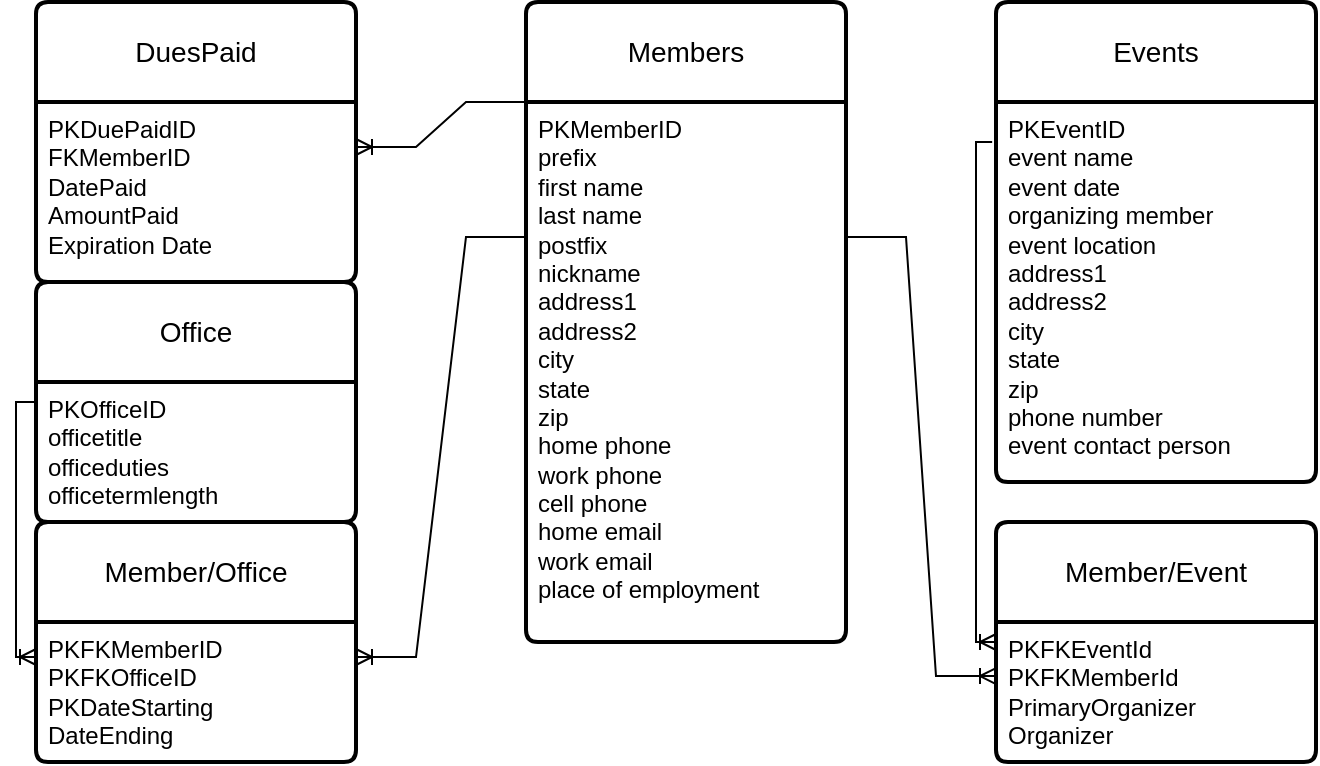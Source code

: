 <mxfile version="22.1.7" type="github">
  <diagram name="Page-1" id="FXeO4-l4MFVOSq7TSRmn">
    <mxGraphModel dx="1434" dy="828" grid="1" gridSize="10" guides="1" tooltips="1" connect="1" arrows="1" fold="1" page="1" pageScale="1" pageWidth="850" pageHeight="1100" math="0" shadow="0">
      <root>
        <mxCell id="0" />
        <mxCell id="1" parent="0" />
        <mxCell id="OnnQ_QZgqg8r0NVIEqdZ-1" value="DuesPaid" style="swimlane;childLayout=stackLayout;horizontal=1;startSize=50;horizontalStack=0;rounded=1;fontSize=14;fontStyle=0;strokeWidth=2;resizeParent=0;resizeLast=1;shadow=0;dashed=0;align=center;arcSize=4;whiteSpace=wrap;html=1;" vertex="1" parent="1">
          <mxGeometry x="100" y="170" width="160" height="140" as="geometry" />
        </mxCell>
        <mxCell id="OnnQ_QZgqg8r0NVIEqdZ-2" value="PKDuePaidID&lt;br&gt;FKMemberID&lt;br&gt;DatePaid&lt;br&gt;AmountPaid&lt;br&gt;Expiration Date" style="align=left;strokeColor=none;fillColor=none;spacingLeft=4;fontSize=12;verticalAlign=top;resizable=0;rotatable=0;part=1;html=1;" vertex="1" parent="OnnQ_QZgqg8r0NVIEqdZ-1">
          <mxGeometry y="50" width="160" height="90" as="geometry" />
        </mxCell>
        <mxCell id="OnnQ_QZgqg8r0NVIEqdZ-3" value="Members" style="swimlane;childLayout=stackLayout;horizontal=1;startSize=50;horizontalStack=0;rounded=1;fontSize=14;fontStyle=0;strokeWidth=2;resizeParent=0;resizeLast=1;shadow=0;dashed=0;align=center;arcSize=4;whiteSpace=wrap;html=1;" vertex="1" parent="1">
          <mxGeometry x="345" y="170" width="160" height="320" as="geometry" />
        </mxCell>
        <mxCell id="OnnQ_QZgqg8r0NVIEqdZ-4" value="PKMemberID&lt;br&gt;prefix&lt;br&gt;first name&lt;br&gt;last name&lt;br&gt;postfix&lt;br&gt;nickname&lt;br&gt;address1&lt;br&gt;address2&lt;br&gt;city&lt;br&gt;state&lt;br&gt;zip&lt;br&gt;home phone&lt;br&gt;work phone&lt;br&gt;cell phone&lt;br&gt;home email&lt;br&gt;work email&lt;br&gt;place of employment" style="align=left;strokeColor=none;fillColor=none;spacingLeft=4;fontSize=12;verticalAlign=top;resizable=0;rotatable=0;part=1;html=1;" vertex="1" parent="OnnQ_QZgqg8r0NVIEqdZ-3">
          <mxGeometry y="50" width="160" height="270" as="geometry" />
        </mxCell>
        <mxCell id="OnnQ_QZgqg8r0NVIEqdZ-5" value="Events" style="swimlane;childLayout=stackLayout;horizontal=1;startSize=50;horizontalStack=0;rounded=1;fontSize=14;fontStyle=0;strokeWidth=2;resizeParent=0;resizeLast=1;shadow=0;dashed=0;align=center;arcSize=4;whiteSpace=wrap;html=1;" vertex="1" parent="1">
          <mxGeometry x="580" y="170" width="160" height="240" as="geometry" />
        </mxCell>
        <mxCell id="OnnQ_QZgqg8r0NVIEqdZ-6" value="PKEventID&lt;br&gt;event name&lt;br&gt;event date&lt;br&gt;organizing member&lt;br&gt;event location&lt;br&gt;address1&lt;br&gt;address2&lt;br&gt;city&lt;br&gt;state&lt;br&gt;zip&lt;br&gt;phone number&lt;br&gt;event contact person" style="align=left;strokeColor=none;fillColor=none;spacingLeft=4;fontSize=12;verticalAlign=top;resizable=0;rotatable=0;part=1;html=1;" vertex="1" parent="OnnQ_QZgqg8r0NVIEqdZ-5">
          <mxGeometry y="50" width="160" height="190" as="geometry" />
        </mxCell>
        <mxCell id="OnnQ_QZgqg8r0NVIEqdZ-7" value="Member/Event" style="swimlane;childLayout=stackLayout;horizontal=1;startSize=50;horizontalStack=0;rounded=1;fontSize=14;fontStyle=0;strokeWidth=2;resizeParent=0;resizeLast=1;shadow=0;dashed=0;align=center;arcSize=4;whiteSpace=wrap;html=1;" vertex="1" parent="1">
          <mxGeometry x="580" y="430" width="160" height="120" as="geometry" />
        </mxCell>
        <mxCell id="OnnQ_QZgqg8r0NVIEqdZ-8" value="PKFKEventId&lt;br&gt;PKFKMemberId&lt;br&gt;PrimaryOrganizer&lt;br&gt;Organizer" style="align=left;strokeColor=none;fillColor=none;spacingLeft=4;fontSize=12;verticalAlign=top;resizable=0;rotatable=0;part=1;html=1;" vertex="1" parent="OnnQ_QZgqg8r0NVIEqdZ-7">
          <mxGeometry y="50" width="160" height="70" as="geometry" />
        </mxCell>
        <mxCell id="OnnQ_QZgqg8r0NVIEqdZ-13" value="Member/Office" style="swimlane;childLayout=stackLayout;horizontal=1;startSize=50;horizontalStack=0;rounded=1;fontSize=14;fontStyle=0;strokeWidth=2;resizeParent=0;resizeLast=1;shadow=0;dashed=0;align=center;arcSize=4;whiteSpace=wrap;html=1;" vertex="1" parent="1">
          <mxGeometry x="100" y="430" width="160" height="120" as="geometry" />
        </mxCell>
        <mxCell id="OnnQ_QZgqg8r0NVIEqdZ-14" value="PKFKMemberID&lt;br&gt;PKFKOfficeID&lt;br&gt;PKDateStarting&lt;br&gt;DateEnding" style="align=left;strokeColor=none;fillColor=none;spacingLeft=4;fontSize=12;verticalAlign=top;resizable=0;rotatable=0;part=1;html=1;" vertex="1" parent="OnnQ_QZgqg8r0NVIEqdZ-13">
          <mxGeometry y="50" width="160" height="70" as="geometry" />
        </mxCell>
        <mxCell id="OnnQ_QZgqg8r0NVIEqdZ-15" value="Office" style="swimlane;childLayout=stackLayout;horizontal=1;startSize=50;horizontalStack=0;rounded=1;fontSize=14;fontStyle=0;strokeWidth=2;resizeParent=0;resizeLast=1;shadow=0;dashed=0;align=center;arcSize=4;whiteSpace=wrap;html=1;" vertex="1" parent="1">
          <mxGeometry x="100" y="310" width="160" height="120" as="geometry" />
        </mxCell>
        <mxCell id="OnnQ_QZgqg8r0NVIEqdZ-16" value="PKOfficeID&lt;br&gt;officetitle&lt;br&gt;officeduties&lt;br&gt;officetermlength" style="align=left;strokeColor=none;fillColor=none;spacingLeft=4;fontSize=12;verticalAlign=top;resizable=0;rotatable=0;part=1;html=1;" vertex="1" parent="OnnQ_QZgqg8r0NVIEqdZ-15">
          <mxGeometry y="50" width="160" height="70" as="geometry" />
        </mxCell>
        <mxCell id="OnnQ_QZgqg8r0NVIEqdZ-18" value="" style="edgeStyle=entityRelationEdgeStyle;fontSize=12;html=1;endArrow=ERoneToMany;rounded=0;exitX=1;exitY=0.25;exitDx=0;exitDy=0;entryX=0;entryY=0.386;entryDx=0;entryDy=0;entryPerimeter=0;" edge="1" parent="1" source="OnnQ_QZgqg8r0NVIEqdZ-4" target="OnnQ_QZgqg8r0NVIEqdZ-8">
          <mxGeometry width="100" height="100" relative="1" as="geometry">
            <mxPoint x="200" y="430" as="sourcePoint" />
            <mxPoint x="300" y="330" as="targetPoint" />
          </mxGeometry>
        </mxCell>
        <mxCell id="OnnQ_QZgqg8r0NVIEqdZ-19" value="" style="fontSize=12;html=1;endArrow=ERoneToMany;rounded=0;entryX=0;entryY=0.5;entryDx=0;entryDy=0;exitX=-0.012;exitY=0.105;exitDx=0;exitDy=0;exitPerimeter=0;edgeStyle=orthogonalEdgeStyle;" edge="1" parent="1" source="OnnQ_QZgqg8r0NVIEqdZ-6" target="OnnQ_QZgqg8r0NVIEqdZ-7">
          <mxGeometry width="100" height="100" relative="1" as="geometry">
            <mxPoint x="450" y="270" as="sourcePoint" />
            <mxPoint x="550" y="170" as="targetPoint" />
            <Array as="points">
              <mxPoint x="570" y="240" />
              <mxPoint x="570" y="490" />
            </Array>
          </mxGeometry>
        </mxCell>
        <mxCell id="OnnQ_QZgqg8r0NVIEqdZ-20" value="" style="edgeStyle=entityRelationEdgeStyle;fontSize=12;html=1;endArrow=ERoneToMany;rounded=0;exitX=0;exitY=0;exitDx=0;exitDy=0;entryX=1;entryY=0.25;entryDx=0;entryDy=0;" edge="1" parent="1" source="OnnQ_QZgqg8r0NVIEqdZ-4" target="OnnQ_QZgqg8r0NVIEqdZ-2">
          <mxGeometry width="100" height="100" relative="1" as="geometry">
            <mxPoint x="310" y="690" as="sourcePoint" />
            <mxPoint x="410" y="590" as="targetPoint" />
          </mxGeometry>
        </mxCell>
        <mxCell id="OnnQ_QZgqg8r0NVIEqdZ-21" value="" style="edgeStyle=entityRelationEdgeStyle;fontSize=12;html=1;endArrow=ERoneToMany;rounded=0;entryX=1;entryY=0.25;entryDx=0;entryDy=0;exitX=0;exitY=0.25;exitDx=0;exitDy=0;" edge="1" parent="1" source="OnnQ_QZgqg8r0NVIEqdZ-4" target="OnnQ_QZgqg8r0NVIEqdZ-14">
          <mxGeometry width="100" height="100" relative="1" as="geometry">
            <mxPoint x="200" y="650" as="sourcePoint" />
            <mxPoint x="300" y="550" as="targetPoint" />
          </mxGeometry>
        </mxCell>
        <mxCell id="OnnQ_QZgqg8r0NVIEqdZ-22" value="" style="edgeStyle=orthogonalEdgeStyle;fontSize=12;html=1;endArrow=ERoneToMany;rounded=0;exitX=0;exitY=0;exitDx=0;exitDy=0;entryX=0;entryY=0.25;entryDx=0;entryDy=0;" edge="1" parent="1" source="OnnQ_QZgqg8r0NVIEqdZ-16" target="OnnQ_QZgqg8r0NVIEqdZ-14">
          <mxGeometry width="100" height="100" relative="1" as="geometry">
            <mxPoint x="220" y="730" as="sourcePoint" />
            <mxPoint x="320" y="630" as="targetPoint" />
            <Array as="points">
              <mxPoint x="100" y="370" />
              <mxPoint x="90" y="370" />
              <mxPoint x="90" y="498" />
            </Array>
          </mxGeometry>
        </mxCell>
      </root>
    </mxGraphModel>
  </diagram>
</mxfile>
